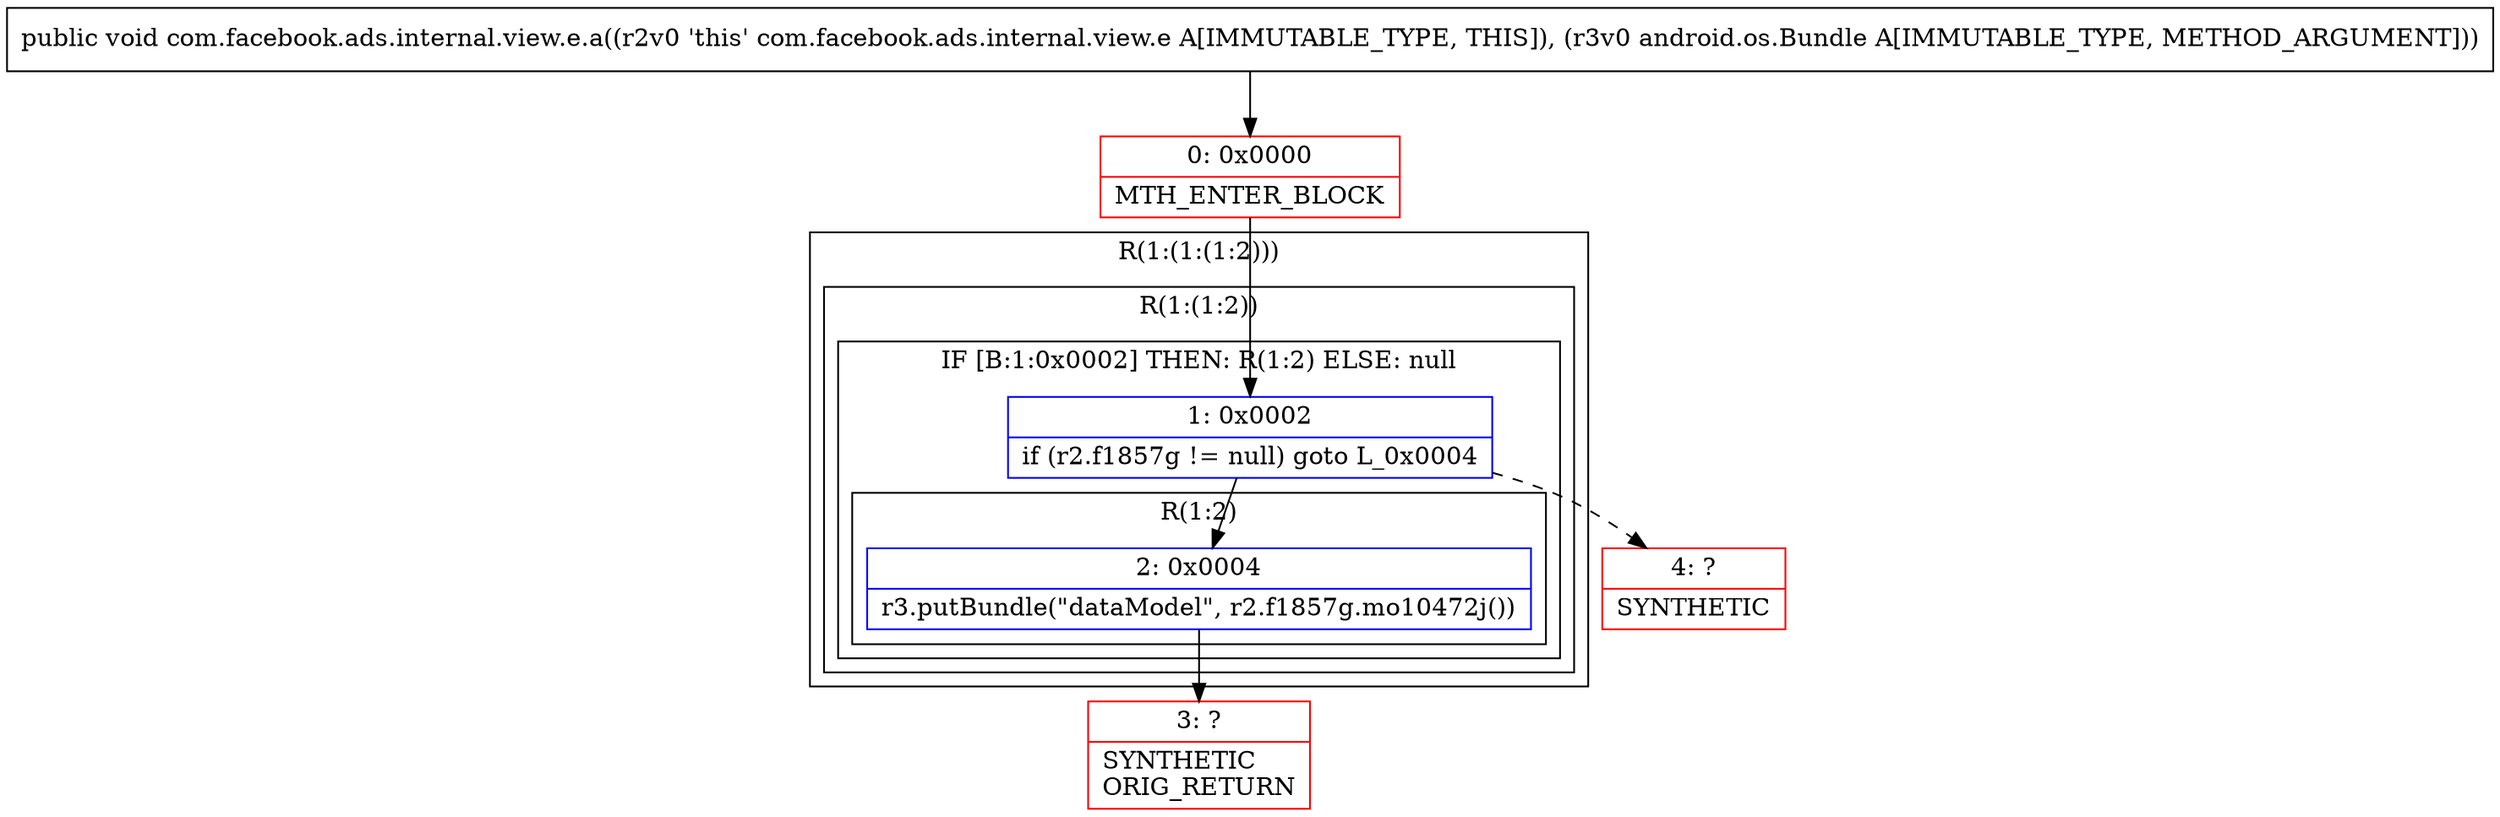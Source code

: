 digraph "CFG forcom.facebook.ads.internal.view.e.a(Landroid\/os\/Bundle;)V" {
subgraph cluster_Region_634220896 {
label = "R(1:(1:(1:2)))";
node [shape=record,color=blue];
subgraph cluster_Region_770544698 {
label = "R(1:(1:2))";
node [shape=record,color=blue];
subgraph cluster_IfRegion_392635251 {
label = "IF [B:1:0x0002] THEN: R(1:2) ELSE: null";
node [shape=record,color=blue];
Node_1 [shape=record,label="{1\:\ 0x0002|if (r2.f1857g != null) goto L_0x0004\l}"];
subgraph cluster_Region_1815867737 {
label = "R(1:2)";
node [shape=record,color=blue];
Node_2 [shape=record,label="{2\:\ 0x0004|r3.putBundle(\"dataModel\", r2.f1857g.mo10472j())\l}"];
}
}
}
}
Node_0 [shape=record,color=red,label="{0\:\ 0x0000|MTH_ENTER_BLOCK\l}"];
Node_3 [shape=record,color=red,label="{3\:\ ?|SYNTHETIC\lORIG_RETURN\l}"];
Node_4 [shape=record,color=red,label="{4\:\ ?|SYNTHETIC\l}"];
MethodNode[shape=record,label="{public void com.facebook.ads.internal.view.e.a((r2v0 'this' com.facebook.ads.internal.view.e A[IMMUTABLE_TYPE, THIS]), (r3v0 android.os.Bundle A[IMMUTABLE_TYPE, METHOD_ARGUMENT])) }"];
MethodNode -> Node_0;
Node_1 -> Node_2;
Node_1 -> Node_4[style=dashed];
Node_2 -> Node_3;
Node_0 -> Node_1;
}

